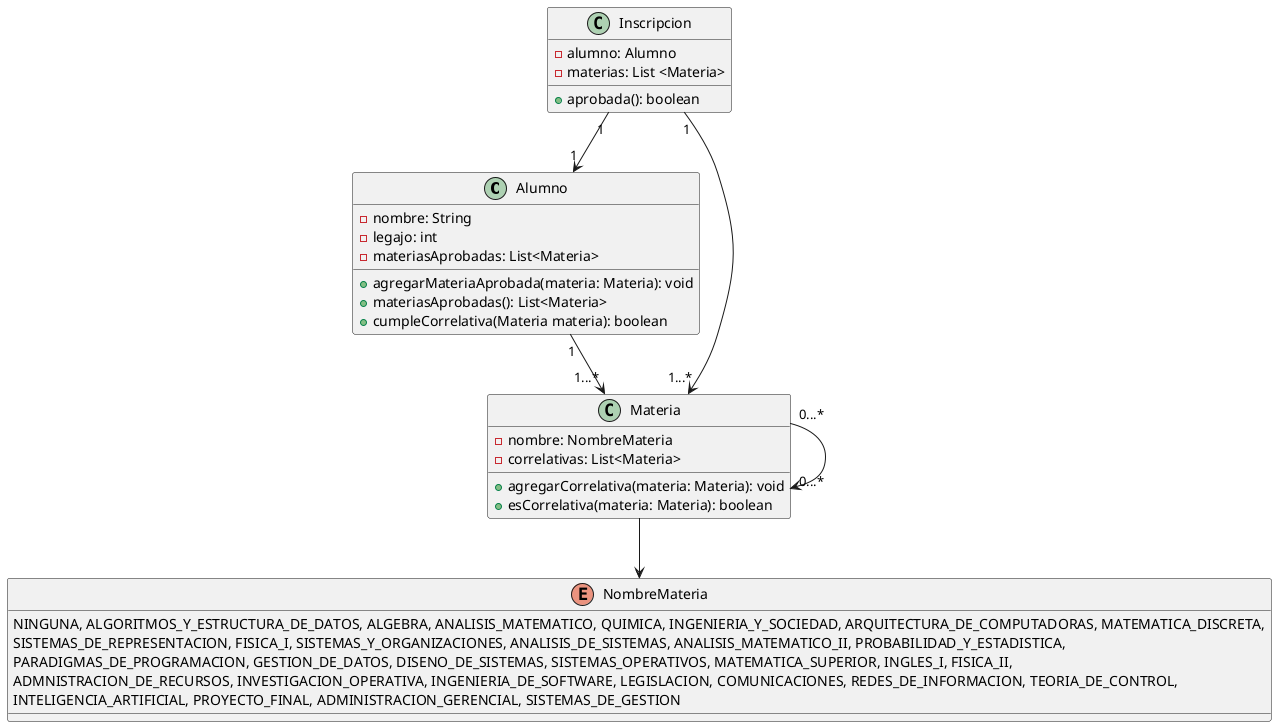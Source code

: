 @startuml
class Alumno {
    - nombre: String
    - legajo: int
    - materiasAprobadas: List<Materia>
    + agregarMateriaAprobada(materia: Materia): void
    + materiasAprobadas(): List<Materia>
    + cumpleCorrelativa(Materia materia): boolean

}

class Inscripcion {
    - alumno: Alumno
    - materias: List <Materia>
    + aprobada(): boolean
}

class Materia {
    - nombre: NombreMateria
    - correlativas: List<Materia>
    + agregarCorrelativa(materia: Materia): void
    + esCorrelativa(materia: Materia): boolean
}

enum NombreMateria {
    NINGUNA, ALGORITMOS_Y_ESTRUCTURA_DE_DATOS, ALGEBRA, ANALISIS_MATEMATICO, QUIMICA, INGENIERIA_Y_SOCIEDAD, ARQUITECTURA_DE_COMPUTADORAS, MATEMATICA_DISCRETA,
    SISTEMAS_DE_REPRESENTACION, FISICA_I, SISTEMAS_Y_ORGANIZACIONES, ANALISIS_DE_SISTEMAS, ANALISIS_MATEMATICO_II, PROBABILIDAD_Y_ESTADISTICA,
    PARADIGMAS_DE_PROGRAMACION, GESTION_DE_DATOS, DISENO_DE_SISTEMAS, SISTEMAS_OPERATIVOS, MATEMATICA_SUPERIOR, INGLES_I, FISICA_II,
    ADMNISTRACION_DE_RECURSOS, INVESTIGACION_OPERATIVA, INGENIERIA_DE_SOFTWARE, LEGISLACION, COMUNICACIONES, REDES_DE_INFORMACION, TEORIA_DE_CONTROL,
    INTELIGENCIA_ARTIFICIAL, PROYECTO_FINAL, ADMINISTRACION_GERENCIAL, SISTEMAS_DE_GESTION
}

Alumno "1" --> "1...*" Materia
Inscripcion "1" --> "1" Alumno
Inscripcion "1" --> "1...*" Materia
Materia "0...*" --> "0...*" Materia
Materia --> NombreMateria


@enduml


